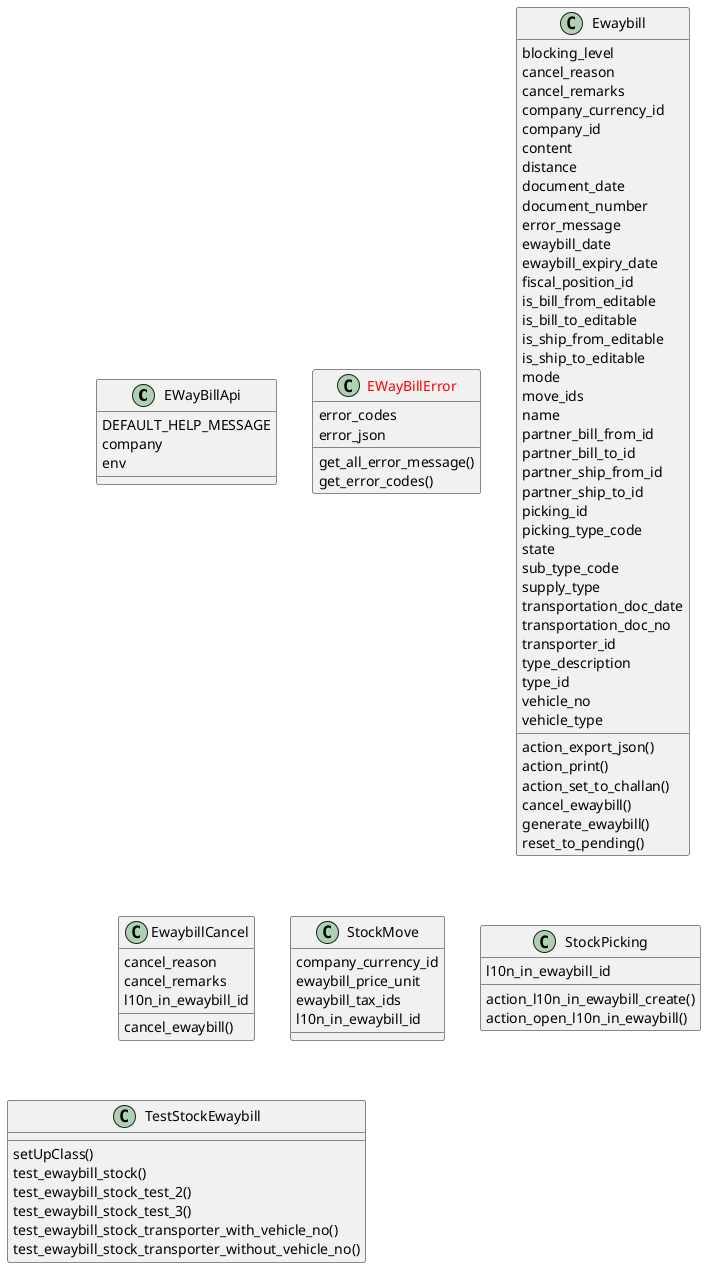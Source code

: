 @startuml classes_l10n_in_ewaybill_stock
set namespaceSeparator none
class "EWayBillApi" as odoo_src.odoo.addons.l10n_in_ewaybill_stock.tools.ewaybill_api.EWayBillApi {
  DEFAULT_HELP_MESSAGE
  company
  env
}
class "<color:red>EWayBillError</color>" as odoo_src.odoo.addons.l10n_in_ewaybill_stock.tools.ewaybill_api.EWayBillError {
  error_codes
  error_json
  get_all_error_message()
  get_error_codes()
}
class "Ewaybill" as odoo_src.odoo.addons.l10n_in_ewaybill_stock.models.l10n_in_ewaybill.Ewaybill {
  blocking_level
  cancel_reason
  cancel_remarks
  company_currency_id
  company_id
  content
  distance
  document_date
  document_number
  error_message
  ewaybill_date
  ewaybill_expiry_date
  fiscal_position_id
  is_bill_from_editable
  is_bill_to_editable
  is_ship_from_editable
  is_ship_to_editable
  mode
  move_ids
  name
  partner_bill_from_id
  partner_bill_to_id
  partner_ship_from_id
  partner_ship_to_id
  picking_id
  picking_type_code
  state
  sub_type_code
  supply_type
  transportation_doc_date
  transportation_doc_no
  transporter_id
  type_description
  type_id
  vehicle_no
  vehicle_type
  action_export_json()
  action_print()
  action_set_to_challan()
  cancel_ewaybill()
  generate_ewaybill()
  reset_to_pending()
}
class "EwaybillCancel" as odoo_src.odoo.addons.l10n_in_ewaybill_stock.wizard.l10n_in_ewaybill_cancel.EwaybillCancel {
  cancel_reason
  cancel_remarks
  l10n_in_ewaybill_id
  cancel_ewaybill()
}
class "StockMove" as odoo_src.odoo.addons.l10n_in_ewaybill_stock.models.stock_move.StockMove {
  company_currency_id
  ewaybill_price_unit
  ewaybill_tax_ids
  l10n_in_ewaybill_id
}
class "StockPicking" as odoo_src.odoo.addons.l10n_in_ewaybill_stock.models.stock_picking.StockPicking {
  l10n_in_ewaybill_id
  action_l10n_in_ewaybill_create()
  action_open_l10n_in_ewaybill()
}
class "TestStockEwaybill" as odoo_src.odoo.addons.l10n_in_ewaybill_stock.tests.test_ewaybill_stock.TestStockEwaybill {
  setUpClass()
  test_ewaybill_stock()
  test_ewaybill_stock_test_2()
  test_ewaybill_stock_test_3()
  test_ewaybill_stock_transporter_with_vehicle_no()
  test_ewaybill_stock_transporter_without_vehicle_no()
}
@enduml
